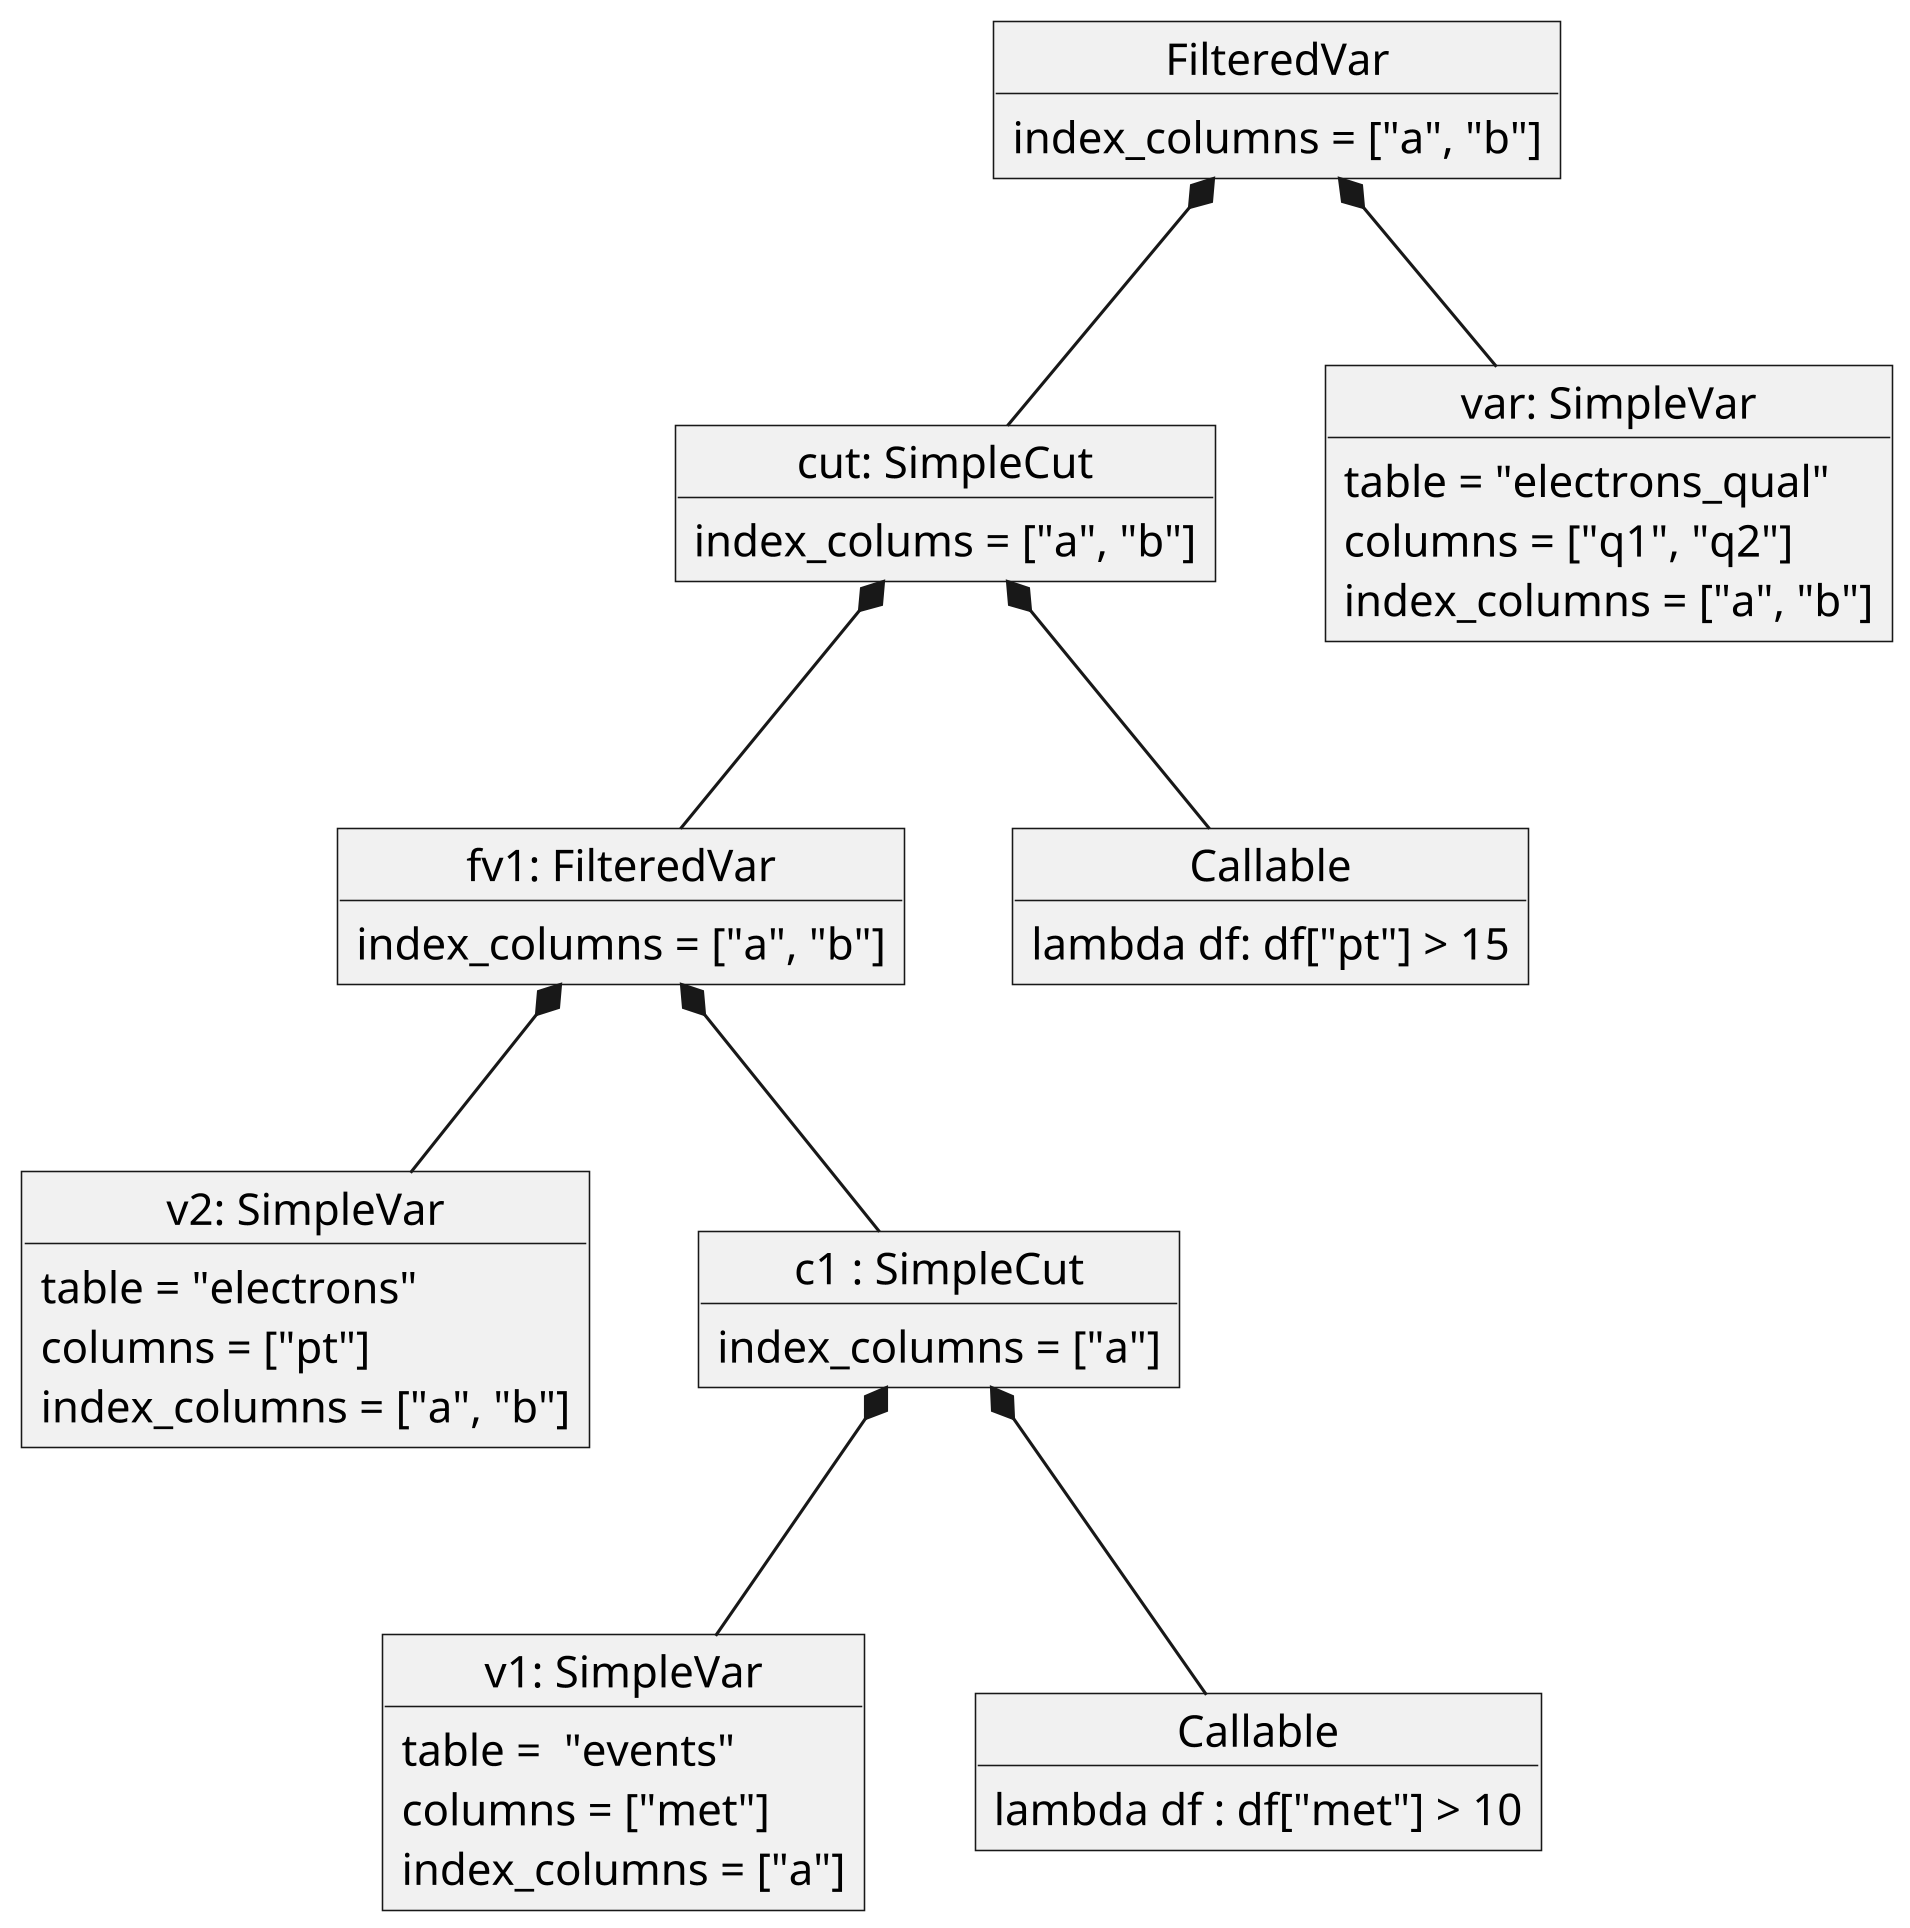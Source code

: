 @startuml
skinparam dpi 300

object "v2: SimpleVar" as var {
  table = "electrons"
  columns = ["pt"]
  index_columns = ["a", "b"]
}

object "c1 : SimpleCut" as cut {
  index_columns = ["a"]
}

object "v1: SimpleVar" as met {
  table =  "events"
  columns = ["met"]
  index_columns = ["a"]
}

object "fv1: FilteredVar" as fv1 {
  index_columns = ["a", "b"]
}

object "Callable" as pred {
 lambda df : df["met"] > 10
}

object "FilteredVar" as fv2 {
 index_columns = ["a", "b"]
}

object "cut: SimpleCut" as cut2 {
  index_colums = ["a", "b"]
}

object "var: SimpleVar" as qual {
  table = "electrons_qual"
  columns = ["q1", "q2"]
  index_columns = ["a", "b"]
}

object "Callable" as pred2 {
  lambda df: df["pt"] > 15
}

cut *-- met
cut *-- pred
fv1 *-- var
fv1 *-- cut

fv2 *-- qual
fv2 *-- cut2

cut2 *-- fv1
cut2 *-- pred2

@enduml
